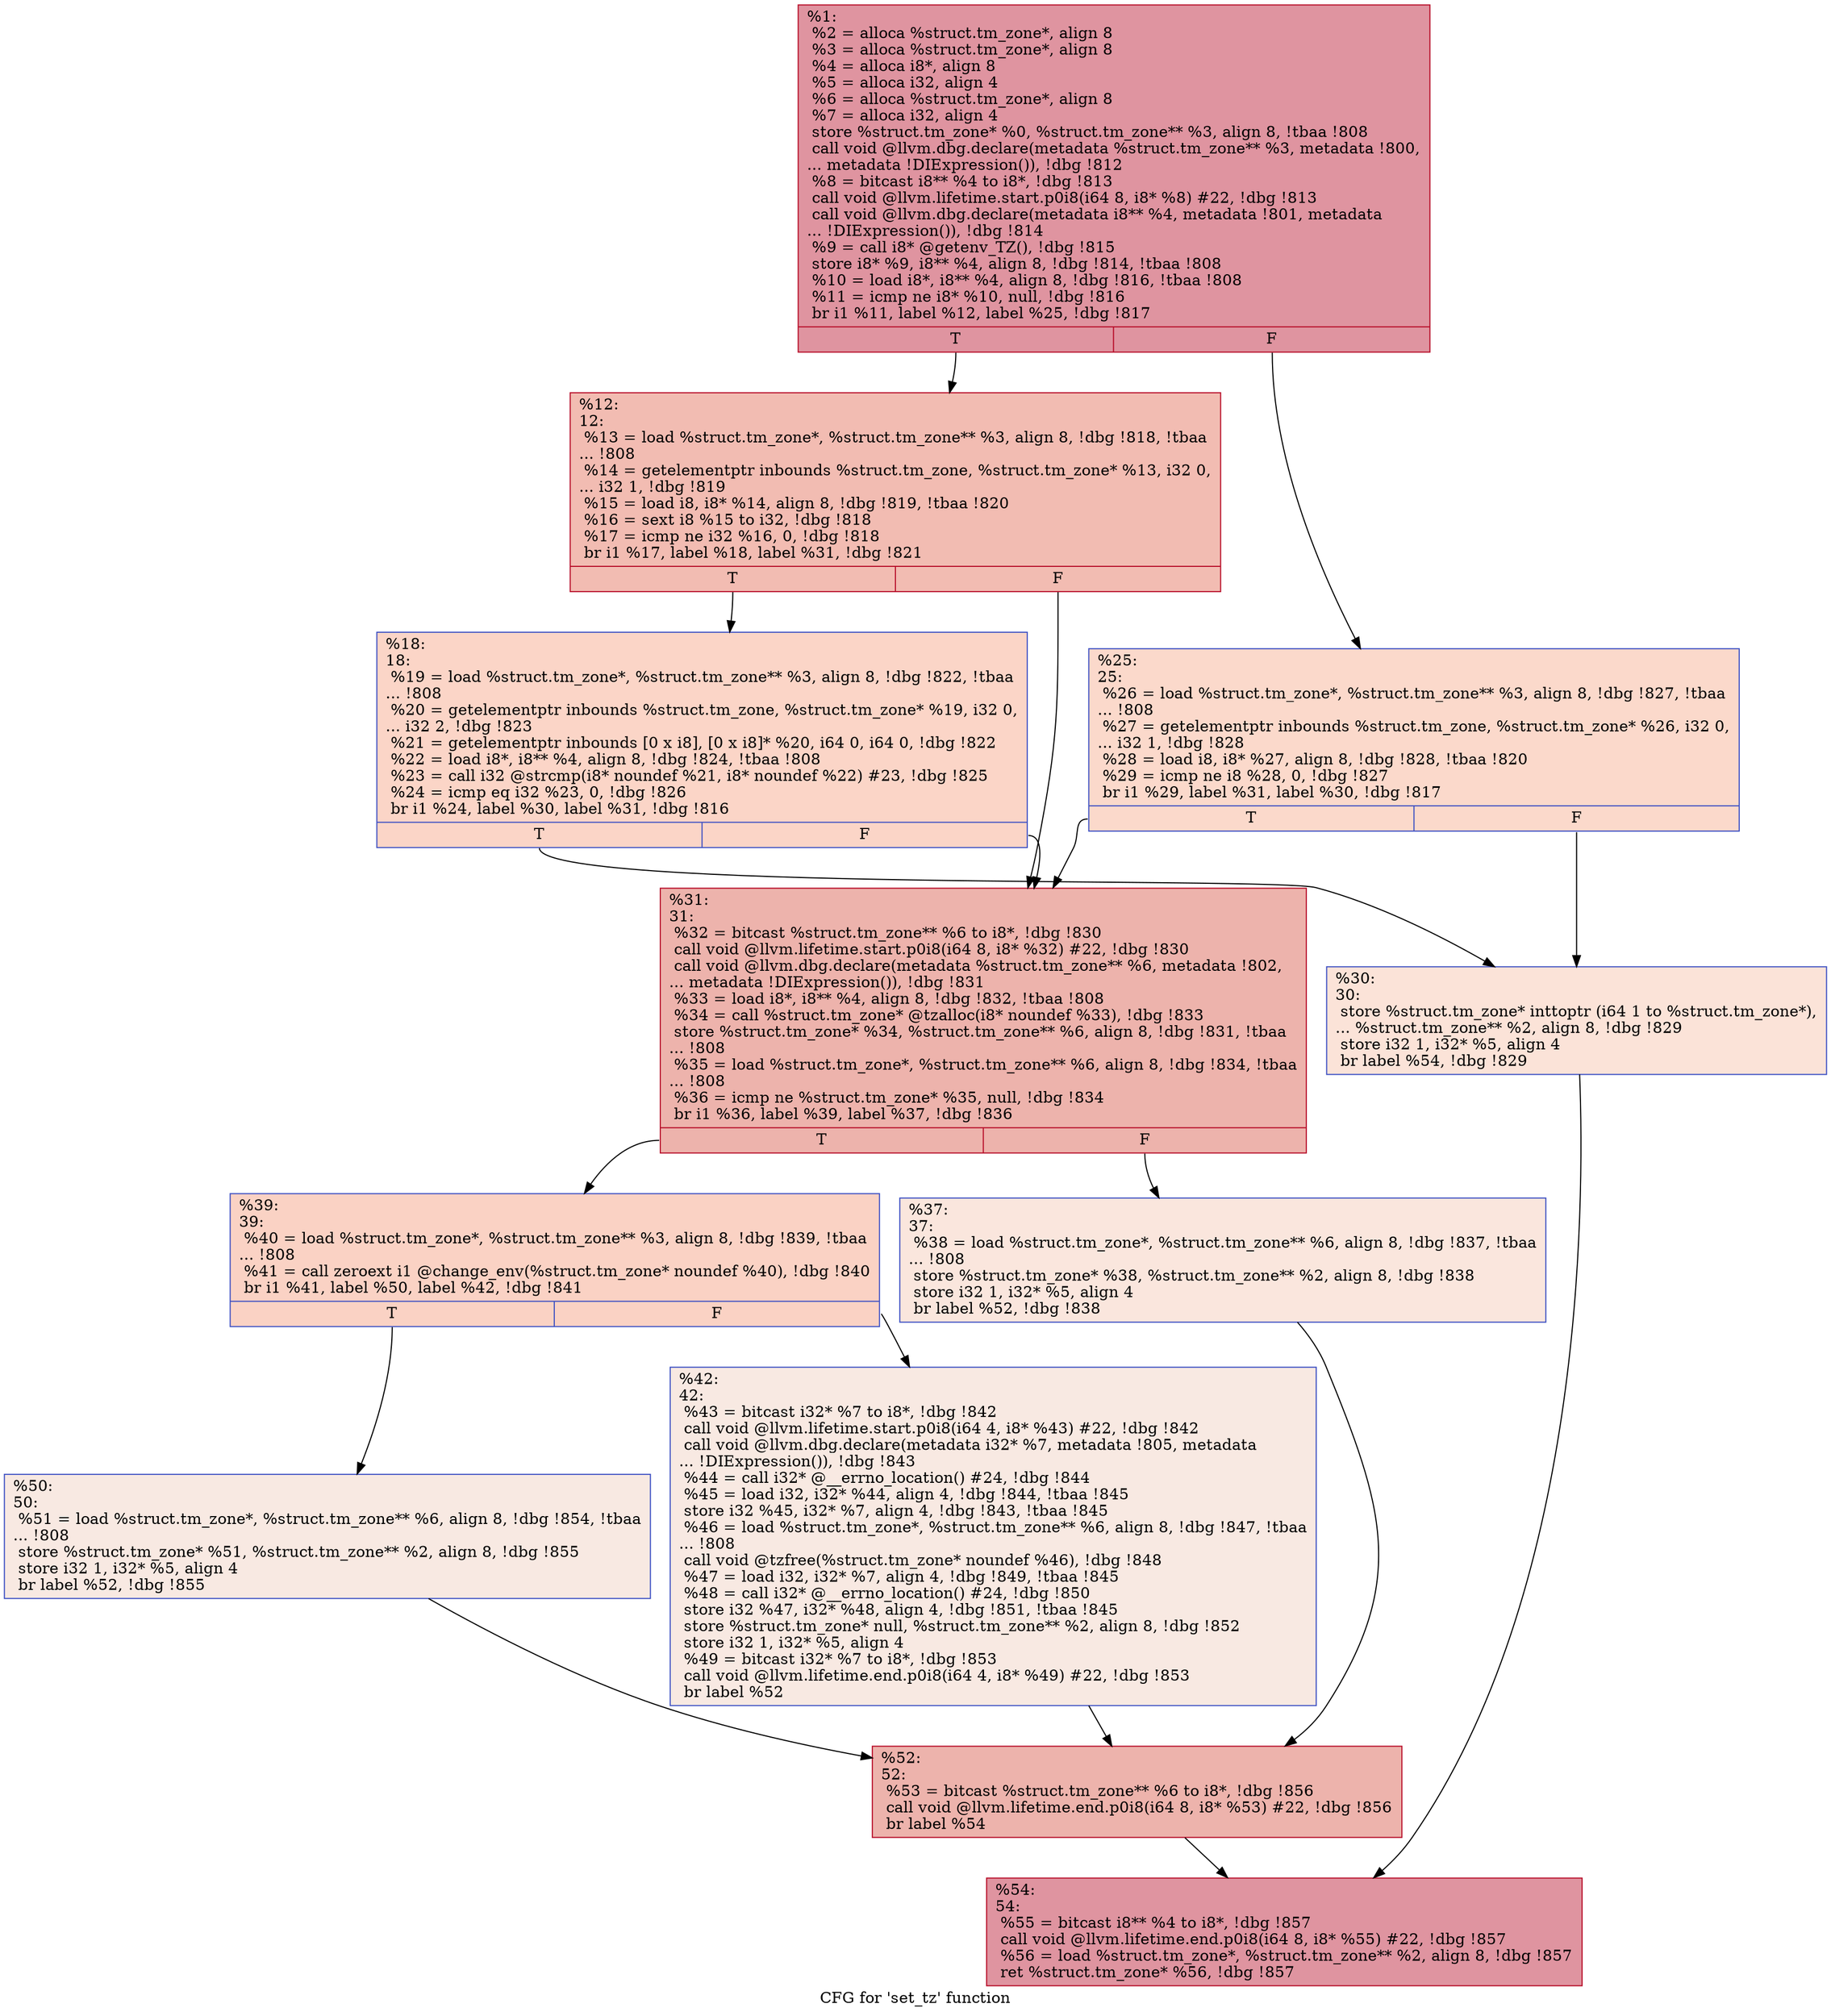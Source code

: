 digraph "CFG for 'set_tz' function" {
	label="CFG for 'set_tz' function";

	Node0x26f3a00 [shape=record,color="#b70d28ff", style=filled, fillcolor="#b70d2870",label="{%1:\l  %2 = alloca %struct.tm_zone*, align 8\l  %3 = alloca %struct.tm_zone*, align 8\l  %4 = alloca i8*, align 8\l  %5 = alloca i32, align 4\l  %6 = alloca %struct.tm_zone*, align 8\l  %7 = alloca i32, align 4\l  store %struct.tm_zone* %0, %struct.tm_zone** %3, align 8, !tbaa !808\l  call void @llvm.dbg.declare(metadata %struct.tm_zone** %3, metadata !800,\l... metadata !DIExpression()), !dbg !812\l  %8 = bitcast i8** %4 to i8*, !dbg !813\l  call void @llvm.lifetime.start.p0i8(i64 8, i8* %8) #22, !dbg !813\l  call void @llvm.dbg.declare(metadata i8** %4, metadata !801, metadata\l... !DIExpression()), !dbg !814\l  %9 = call i8* @getenv_TZ(), !dbg !815\l  store i8* %9, i8** %4, align 8, !dbg !814, !tbaa !808\l  %10 = load i8*, i8** %4, align 8, !dbg !816, !tbaa !808\l  %11 = icmp ne i8* %10, null, !dbg !816\l  br i1 %11, label %12, label %25, !dbg !817\l|{<s0>T|<s1>F}}"];
	Node0x26f3a00:s0 -> Node0x26f3b00;
	Node0x26f3a00:s1 -> Node0x26f3ba0;
	Node0x26f3b00 [shape=record,color="#b70d28ff", style=filled, fillcolor="#e1675170",label="{%12:\l12:                                               \l  %13 = load %struct.tm_zone*, %struct.tm_zone** %3, align 8, !dbg !818, !tbaa\l... !808\l  %14 = getelementptr inbounds %struct.tm_zone, %struct.tm_zone* %13, i32 0,\l... i32 1, !dbg !819\l  %15 = load i8, i8* %14, align 8, !dbg !819, !tbaa !820\l  %16 = sext i8 %15 to i32, !dbg !818\l  %17 = icmp ne i32 %16, 0, !dbg !818\l  br i1 %17, label %18, label %31, !dbg !821\l|{<s0>T|<s1>F}}"];
	Node0x26f3b00:s0 -> Node0x26f3b50;
	Node0x26f3b00:s1 -> Node0x26f3c40;
	Node0x26f3b50 [shape=record,color="#3d50c3ff", style=filled, fillcolor="#f5a08170",label="{%18:\l18:                                               \l  %19 = load %struct.tm_zone*, %struct.tm_zone** %3, align 8, !dbg !822, !tbaa\l... !808\l  %20 = getelementptr inbounds %struct.tm_zone, %struct.tm_zone* %19, i32 0,\l... i32 2, !dbg !823\l  %21 = getelementptr inbounds [0 x i8], [0 x i8]* %20, i64 0, i64 0, !dbg !822\l  %22 = load i8*, i8** %4, align 8, !dbg !824, !tbaa !808\l  %23 = call i32 @strcmp(i8* noundef %21, i8* noundef %22) #23, !dbg !825\l  %24 = icmp eq i32 %23, 0, !dbg !826\l  br i1 %24, label %30, label %31, !dbg !816\l|{<s0>T|<s1>F}}"];
	Node0x26f3b50:s0 -> Node0x26f3bf0;
	Node0x26f3b50:s1 -> Node0x26f3c40;
	Node0x26f3ba0 [shape=record,color="#3d50c3ff", style=filled, fillcolor="#f7a88970",label="{%25:\l25:                                               \l  %26 = load %struct.tm_zone*, %struct.tm_zone** %3, align 8, !dbg !827, !tbaa\l... !808\l  %27 = getelementptr inbounds %struct.tm_zone, %struct.tm_zone* %26, i32 0,\l... i32 1, !dbg !828\l  %28 = load i8, i8* %27, align 8, !dbg !828, !tbaa !820\l  %29 = icmp ne i8 %28, 0, !dbg !827\l  br i1 %29, label %31, label %30, !dbg !817\l|{<s0>T|<s1>F}}"];
	Node0x26f3ba0:s0 -> Node0x26f3c40;
	Node0x26f3ba0:s1 -> Node0x26f3bf0;
	Node0x26f3bf0 [shape=record,color="#3d50c3ff", style=filled, fillcolor="#f6bfa670",label="{%30:\l30:                                               \l  store %struct.tm_zone* inttoptr (i64 1 to %struct.tm_zone*),\l... %struct.tm_zone** %2, align 8, !dbg !829\l  store i32 1, i32* %5, align 4\l  br label %54, !dbg !829\l}"];
	Node0x26f3bf0 -> Node0x26f3e20;
	Node0x26f3c40 [shape=record,color="#b70d28ff", style=filled, fillcolor="#d6524470",label="{%31:\l31:                                               \l  %32 = bitcast %struct.tm_zone** %6 to i8*, !dbg !830\l  call void @llvm.lifetime.start.p0i8(i64 8, i8* %32) #22, !dbg !830\l  call void @llvm.dbg.declare(metadata %struct.tm_zone** %6, metadata !802,\l... metadata !DIExpression()), !dbg !831\l  %33 = load i8*, i8** %4, align 8, !dbg !832, !tbaa !808\l  %34 = call %struct.tm_zone* @tzalloc(i8* noundef %33), !dbg !833\l  store %struct.tm_zone* %34, %struct.tm_zone** %6, align 8, !dbg !831, !tbaa\l... !808\l  %35 = load %struct.tm_zone*, %struct.tm_zone** %6, align 8, !dbg !834, !tbaa\l... !808\l  %36 = icmp ne %struct.tm_zone* %35, null, !dbg !834\l  br i1 %36, label %39, label %37, !dbg !836\l|{<s0>T|<s1>F}}"];
	Node0x26f3c40:s0 -> Node0x26f3ce0;
	Node0x26f3c40:s1 -> Node0x26f3c90;
	Node0x26f3c90 [shape=record,color="#3d50c3ff", style=filled, fillcolor="#f3c7b170",label="{%37:\l37:                                               \l  %38 = load %struct.tm_zone*, %struct.tm_zone** %6, align 8, !dbg !837, !tbaa\l... !808\l  store %struct.tm_zone* %38, %struct.tm_zone** %2, align 8, !dbg !838\l  store i32 1, i32* %5, align 4\l  br label %52, !dbg !838\l}"];
	Node0x26f3c90 -> Node0x26f3dd0;
	Node0x26f3ce0 [shape=record,color="#3d50c3ff", style=filled, fillcolor="#f4987a70",label="{%39:\l39:                                               \l  %40 = load %struct.tm_zone*, %struct.tm_zone** %3, align 8, !dbg !839, !tbaa\l... !808\l  %41 = call zeroext i1 @change_env(%struct.tm_zone* noundef %40), !dbg !840\l  br i1 %41, label %50, label %42, !dbg !841\l|{<s0>T|<s1>F}}"];
	Node0x26f3ce0:s0 -> Node0x26f3d80;
	Node0x26f3ce0:s1 -> Node0x26f3d30;
	Node0x26f3d30 [shape=record,color="#3d50c3ff", style=filled, fillcolor="#efcebd70",label="{%42:\l42:                                               \l  %43 = bitcast i32* %7 to i8*, !dbg !842\l  call void @llvm.lifetime.start.p0i8(i64 4, i8* %43) #22, !dbg !842\l  call void @llvm.dbg.declare(metadata i32* %7, metadata !805, metadata\l... !DIExpression()), !dbg !843\l  %44 = call i32* @__errno_location() #24, !dbg !844\l  %45 = load i32, i32* %44, align 4, !dbg !844, !tbaa !845\l  store i32 %45, i32* %7, align 4, !dbg !843, !tbaa !845\l  %46 = load %struct.tm_zone*, %struct.tm_zone** %6, align 8, !dbg !847, !tbaa\l... !808\l  call void @tzfree(%struct.tm_zone* noundef %46), !dbg !848\l  %47 = load i32, i32* %7, align 4, !dbg !849, !tbaa !845\l  %48 = call i32* @__errno_location() #24, !dbg !850\l  store i32 %47, i32* %48, align 4, !dbg !851, !tbaa !845\l  store %struct.tm_zone* null, %struct.tm_zone** %2, align 8, !dbg !852\l  store i32 1, i32* %5, align 4\l  %49 = bitcast i32* %7 to i8*, !dbg !853\l  call void @llvm.lifetime.end.p0i8(i64 4, i8* %49) #22, !dbg !853\l  br label %52\l}"];
	Node0x26f3d30 -> Node0x26f3dd0;
	Node0x26f3d80 [shape=record,color="#3d50c3ff", style=filled, fillcolor="#efcebd70",label="{%50:\l50:                                               \l  %51 = load %struct.tm_zone*, %struct.tm_zone** %6, align 8, !dbg !854, !tbaa\l... !808\l  store %struct.tm_zone* %51, %struct.tm_zone** %2, align 8, !dbg !855\l  store i32 1, i32* %5, align 4\l  br label %52, !dbg !855\l}"];
	Node0x26f3d80 -> Node0x26f3dd0;
	Node0x26f3dd0 [shape=record,color="#b70d28ff", style=filled, fillcolor="#d6524470",label="{%52:\l52:                                               \l  %53 = bitcast %struct.tm_zone** %6 to i8*, !dbg !856\l  call void @llvm.lifetime.end.p0i8(i64 8, i8* %53) #22, !dbg !856\l  br label %54\l}"];
	Node0x26f3dd0 -> Node0x26f3e20;
	Node0x26f3e20 [shape=record,color="#b70d28ff", style=filled, fillcolor="#b70d2870",label="{%54:\l54:                                               \l  %55 = bitcast i8** %4 to i8*, !dbg !857\l  call void @llvm.lifetime.end.p0i8(i64 8, i8* %55) #22, !dbg !857\l  %56 = load %struct.tm_zone*, %struct.tm_zone** %2, align 8, !dbg !857\l  ret %struct.tm_zone* %56, !dbg !857\l}"];
}
